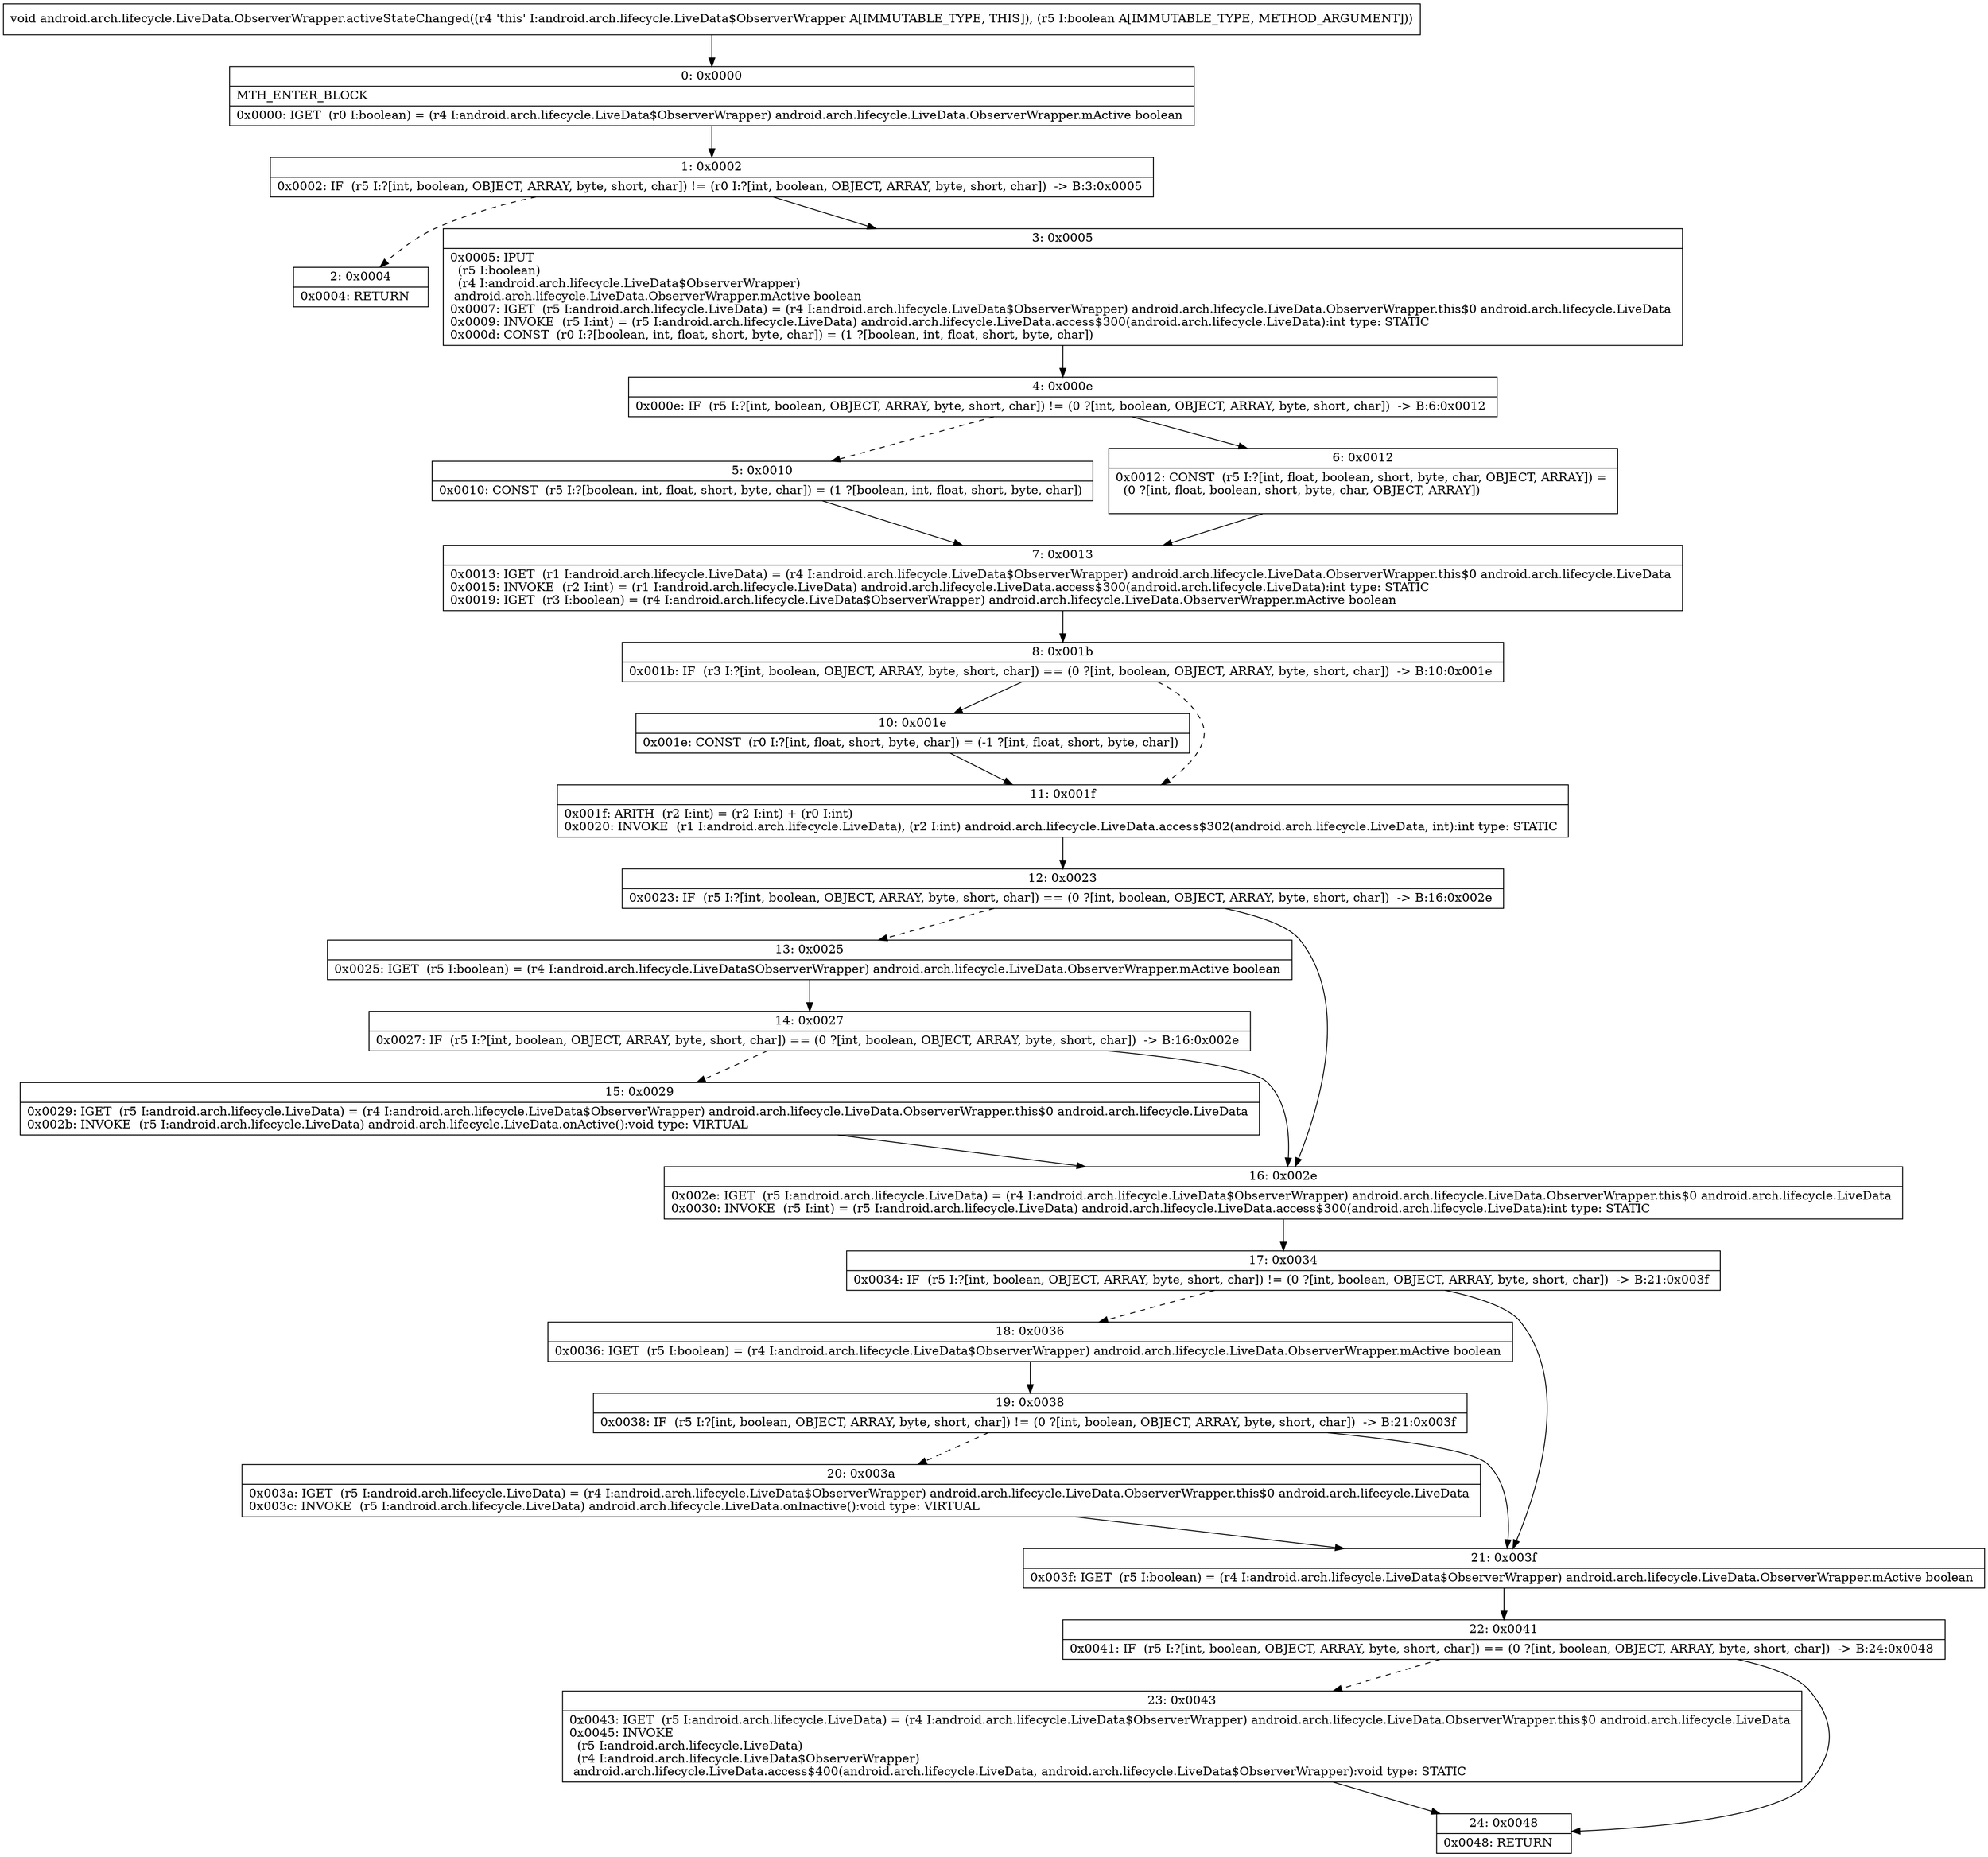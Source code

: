 digraph "CFG forandroid.arch.lifecycle.LiveData.ObserverWrapper.activeStateChanged(Z)V" {
Node_0 [shape=record,label="{0\:\ 0x0000|MTH_ENTER_BLOCK\l|0x0000: IGET  (r0 I:boolean) = (r4 I:android.arch.lifecycle.LiveData$ObserverWrapper) android.arch.lifecycle.LiveData.ObserverWrapper.mActive boolean \l}"];
Node_1 [shape=record,label="{1\:\ 0x0002|0x0002: IF  (r5 I:?[int, boolean, OBJECT, ARRAY, byte, short, char]) != (r0 I:?[int, boolean, OBJECT, ARRAY, byte, short, char])  \-\> B:3:0x0005 \l}"];
Node_2 [shape=record,label="{2\:\ 0x0004|0x0004: RETURN   \l}"];
Node_3 [shape=record,label="{3\:\ 0x0005|0x0005: IPUT  \l  (r5 I:boolean)\l  (r4 I:android.arch.lifecycle.LiveData$ObserverWrapper)\l android.arch.lifecycle.LiveData.ObserverWrapper.mActive boolean \l0x0007: IGET  (r5 I:android.arch.lifecycle.LiveData) = (r4 I:android.arch.lifecycle.LiveData$ObserverWrapper) android.arch.lifecycle.LiveData.ObserverWrapper.this$0 android.arch.lifecycle.LiveData \l0x0009: INVOKE  (r5 I:int) = (r5 I:android.arch.lifecycle.LiveData) android.arch.lifecycle.LiveData.access$300(android.arch.lifecycle.LiveData):int type: STATIC \l0x000d: CONST  (r0 I:?[boolean, int, float, short, byte, char]) = (1 ?[boolean, int, float, short, byte, char]) \l}"];
Node_4 [shape=record,label="{4\:\ 0x000e|0x000e: IF  (r5 I:?[int, boolean, OBJECT, ARRAY, byte, short, char]) != (0 ?[int, boolean, OBJECT, ARRAY, byte, short, char])  \-\> B:6:0x0012 \l}"];
Node_5 [shape=record,label="{5\:\ 0x0010|0x0010: CONST  (r5 I:?[boolean, int, float, short, byte, char]) = (1 ?[boolean, int, float, short, byte, char]) \l}"];
Node_6 [shape=record,label="{6\:\ 0x0012|0x0012: CONST  (r5 I:?[int, float, boolean, short, byte, char, OBJECT, ARRAY]) = \l  (0 ?[int, float, boolean, short, byte, char, OBJECT, ARRAY])\l \l}"];
Node_7 [shape=record,label="{7\:\ 0x0013|0x0013: IGET  (r1 I:android.arch.lifecycle.LiveData) = (r4 I:android.arch.lifecycle.LiveData$ObserverWrapper) android.arch.lifecycle.LiveData.ObserverWrapper.this$0 android.arch.lifecycle.LiveData \l0x0015: INVOKE  (r2 I:int) = (r1 I:android.arch.lifecycle.LiveData) android.arch.lifecycle.LiveData.access$300(android.arch.lifecycle.LiveData):int type: STATIC \l0x0019: IGET  (r3 I:boolean) = (r4 I:android.arch.lifecycle.LiveData$ObserverWrapper) android.arch.lifecycle.LiveData.ObserverWrapper.mActive boolean \l}"];
Node_8 [shape=record,label="{8\:\ 0x001b|0x001b: IF  (r3 I:?[int, boolean, OBJECT, ARRAY, byte, short, char]) == (0 ?[int, boolean, OBJECT, ARRAY, byte, short, char])  \-\> B:10:0x001e \l}"];
Node_10 [shape=record,label="{10\:\ 0x001e|0x001e: CONST  (r0 I:?[int, float, short, byte, char]) = (\-1 ?[int, float, short, byte, char]) \l}"];
Node_11 [shape=record,label="{11\:\ 0x001f|0x001f: ARITH  (r2 I:int) = (r2 I:int) + (r0 I:int) \l0x0020: INVOKE  (r1 I:android.arch.lifecycle.LiveData), (r2 I:int) android.arch.lifecycle.LiveData.access$302(android.arch.lifecycle.LiveData, int):int type: STATIC \l}"];
Node_12 [shape=record,label="{12\:\ 0x0023|0x0023: IF  (r5 I:?[int, boolean, OBJECT, ARRAY, byte, short, char]) == (0 ?[int, boolean, OBJECT, ARRAY, byte, short, char])  \-\> B:16:0x002e \l}"];
Node_13 [shape=record,label="{13\:\ 0x0025|0x0025: IGET  (r5 I:boolean) = (r4 I:android.arch.lifecycle.LiveData$ObserverWrapper) android.arch.lifecycle.LiveData.ObserverWrapper.mActive boolean \l}"];
Node_14 [shape=record,label="{14\:\ 0x0027|0x0027: IF  (r5 I:?[int, boolean, OBJECT, ARRAY, byte, short, char]) == (0 ?[int, boolean, OBJECT, ARRAY, byte, short, char])  \-\> B:16:0x002e \l}"];
Node_15 [shape=record,label="{15\:\ 0x0029|0x0029: IGET  (r5 I:android.arch.lifecycle.LiveData) = (r4 I:android.arch.lifecycle.LiveData$ObserverWrapper) android.arch.lifecycle.LiveData.ObserverWrapper.this$0 android.arch.lifecycle.LiveData \l0x002b: INVOKE  (r5 I:android.arch.lifecycle.LiveData) android.arch.lifecycle.LiveData.onActive():void type: VIRTUAL \l}"];
Node_16 [shape=record,label="{16\:\ 0x002e|0x002e: IGET  (r5 I:android.arch.lifecycle.LiveData) = (r4 I:android.arch.lifecycle.LiveData$ObserverWrapper) android.arch.lifecycle.LiveData.ObserverWrapper.this$0 android.arch.lifecycle.LiveData \l0x0030: INVOKE  (r5 I:int) = (r5 I:android.arch.lifecycle.LiveData) android.arch.lifecycle.LiveData.access$300(android.arch.lifecycle.LiveData):int type: STATIC \l}"];
Node_17 [shape=record,label="{17\:\ 0x0034|0x0034: IF  (r5 I:?[int, boolean, OBJECT, ARRAY, byte, short, char]) != (0 ?[int, boolean, OBJECT, ARRAY, byte, short, char])  \-\> B:21:0x003f \l}"];
Node_18 [shape=record,label="{18\:\ 0x0036|0x0036: IGET  (r5 I:boolean) = (r4 I:android.arch.lifecycle.LiveData$ObserverWrapper) android.arch.lifecycle.LiveData.ObserverWrapper.mActive boolean \l}"];
Node_19 [shape=record,label="{19\:\ 0x0038|0x0038: IF  (r5 I:?[int, boolean, OBJECT, ARRAY, byte, short, char]) != (0 ?[int, boolean, OBJECT, ARRAY, byte, short, char])  \-\> B:21:0x003f \l}"];
Node_20 [shape=record,label="{20\:\ 0x003a|0x003a: IGET  (r5 I:android.arch.lifecycle.LiveData) = (r4 I:android.arch.lifecycle.LiveData$ObserverWrapper) android.arch.lifecycle.LiveData.ObserverWrapper.this$0 android.arch.lifecycle.LiveData \l0x003c: INVOKE  (r5 I:android.arch.lifecycle.LiveData) android.arch.lifecycle.LiveData.onInactive():void type: VIRTUAL \l}"];
Node_21 [shape=record,label="{21\:\ 0x003f|0x003f: IGET  (r5 I:boolean) = (r4 I:android.arch.lifecycle.LiveData$ObserverWrapper) android.arch.lifecycle.LiveData.ObserverWrapper.mActive boolean \l}"];
Node_22 [shape=record,label="{22\:\ 0x0041|0x0041: IF  (r5 I:?[int, boolean, OBJECT, ARRAY, byte, short, char]) == (0 ?[int, boolean, OBJECT, ARRAY, byte, short, char])  \-\> B:24:0x0048 \l}"];
Node_23 [shape=record,label="{23\:\ 0x0043|0x0043: IGET  (r5 I:android.arch.lifecycle.LiveData) = (r4 I:android.arch.lifecycle.LiveData$ObserverWrapper) android.arch.lifecycle.LiveData.ObserverWrapper.this$0 android.arch.lifecycle.LiveData \l0x0045: INVOKE  \l  (r5 I:android.arch.lifecycle.LiveData)\l  (r4 I:android.arch.lifecycle.LiveData$ObserverWrapper)\l android.arch.lifecycle.LiveData.access$400(android.arch.lifecycle.LiveData, android.arch.lifecycle.LiveData$ObserverWrapper):void type: STATIC \l}"];
Node_24 [shape=record,label="{24\:\ 0x0048|0x0048: RETURN   \l}"];
MethodNode[shape=record,label="{void android.arch.lifecycle.LiveData.ObserverWrapper.activeStateChanged((r4 'this' I:android.arch.lifecycle.LiveData$ObserverWrapper A[IMMUTABLE_TYPE, THIS]), (r5 I:boolean A[IMMUTABLE_TYPE, METHOD_ARGUMENT])) }"];
MethodNode -> Node_0;
Node_0 -> Node_1;
Node_1 -> Node_2[style=dashed];
Node_1 -> Node_3;
Node_3 -> Node_4;
Node_4 -> Node_5[style=dashed];
Node_4 -> Node_6;
Node_5 -> Node_7;
Node_6 -> Node_7;
Node_7 -> Node_8;
Node_8 -> Node_10;
Node_8 -> Node_11[style=dashed];
Node_10 -> Node_11;
Node_11 -> Node_12;
Node_12 -> Node_13[style=dashed];
Node_12 -> Node_16;
Node_13 -> Node_14;
Node_14 -> Node_15[style=dashed];
Node_14 -> Node_16;
Node_15 -> Node_16;
Node_16 -> Node_17;
Node_17 -> Node_18[style=dashed];
Node_17 -> Node_21;
Node_18 -> Node_19;
Node_19 -> Node_20[style=dashed];
Node_19 -> Node_21;
Node_20 -> Node_21;
Node_21 -> Node_22;
Node_22 -> Node_23[style=dashed];
Node_22 -> Node_24;
Node_23 -> Node_24;
}

